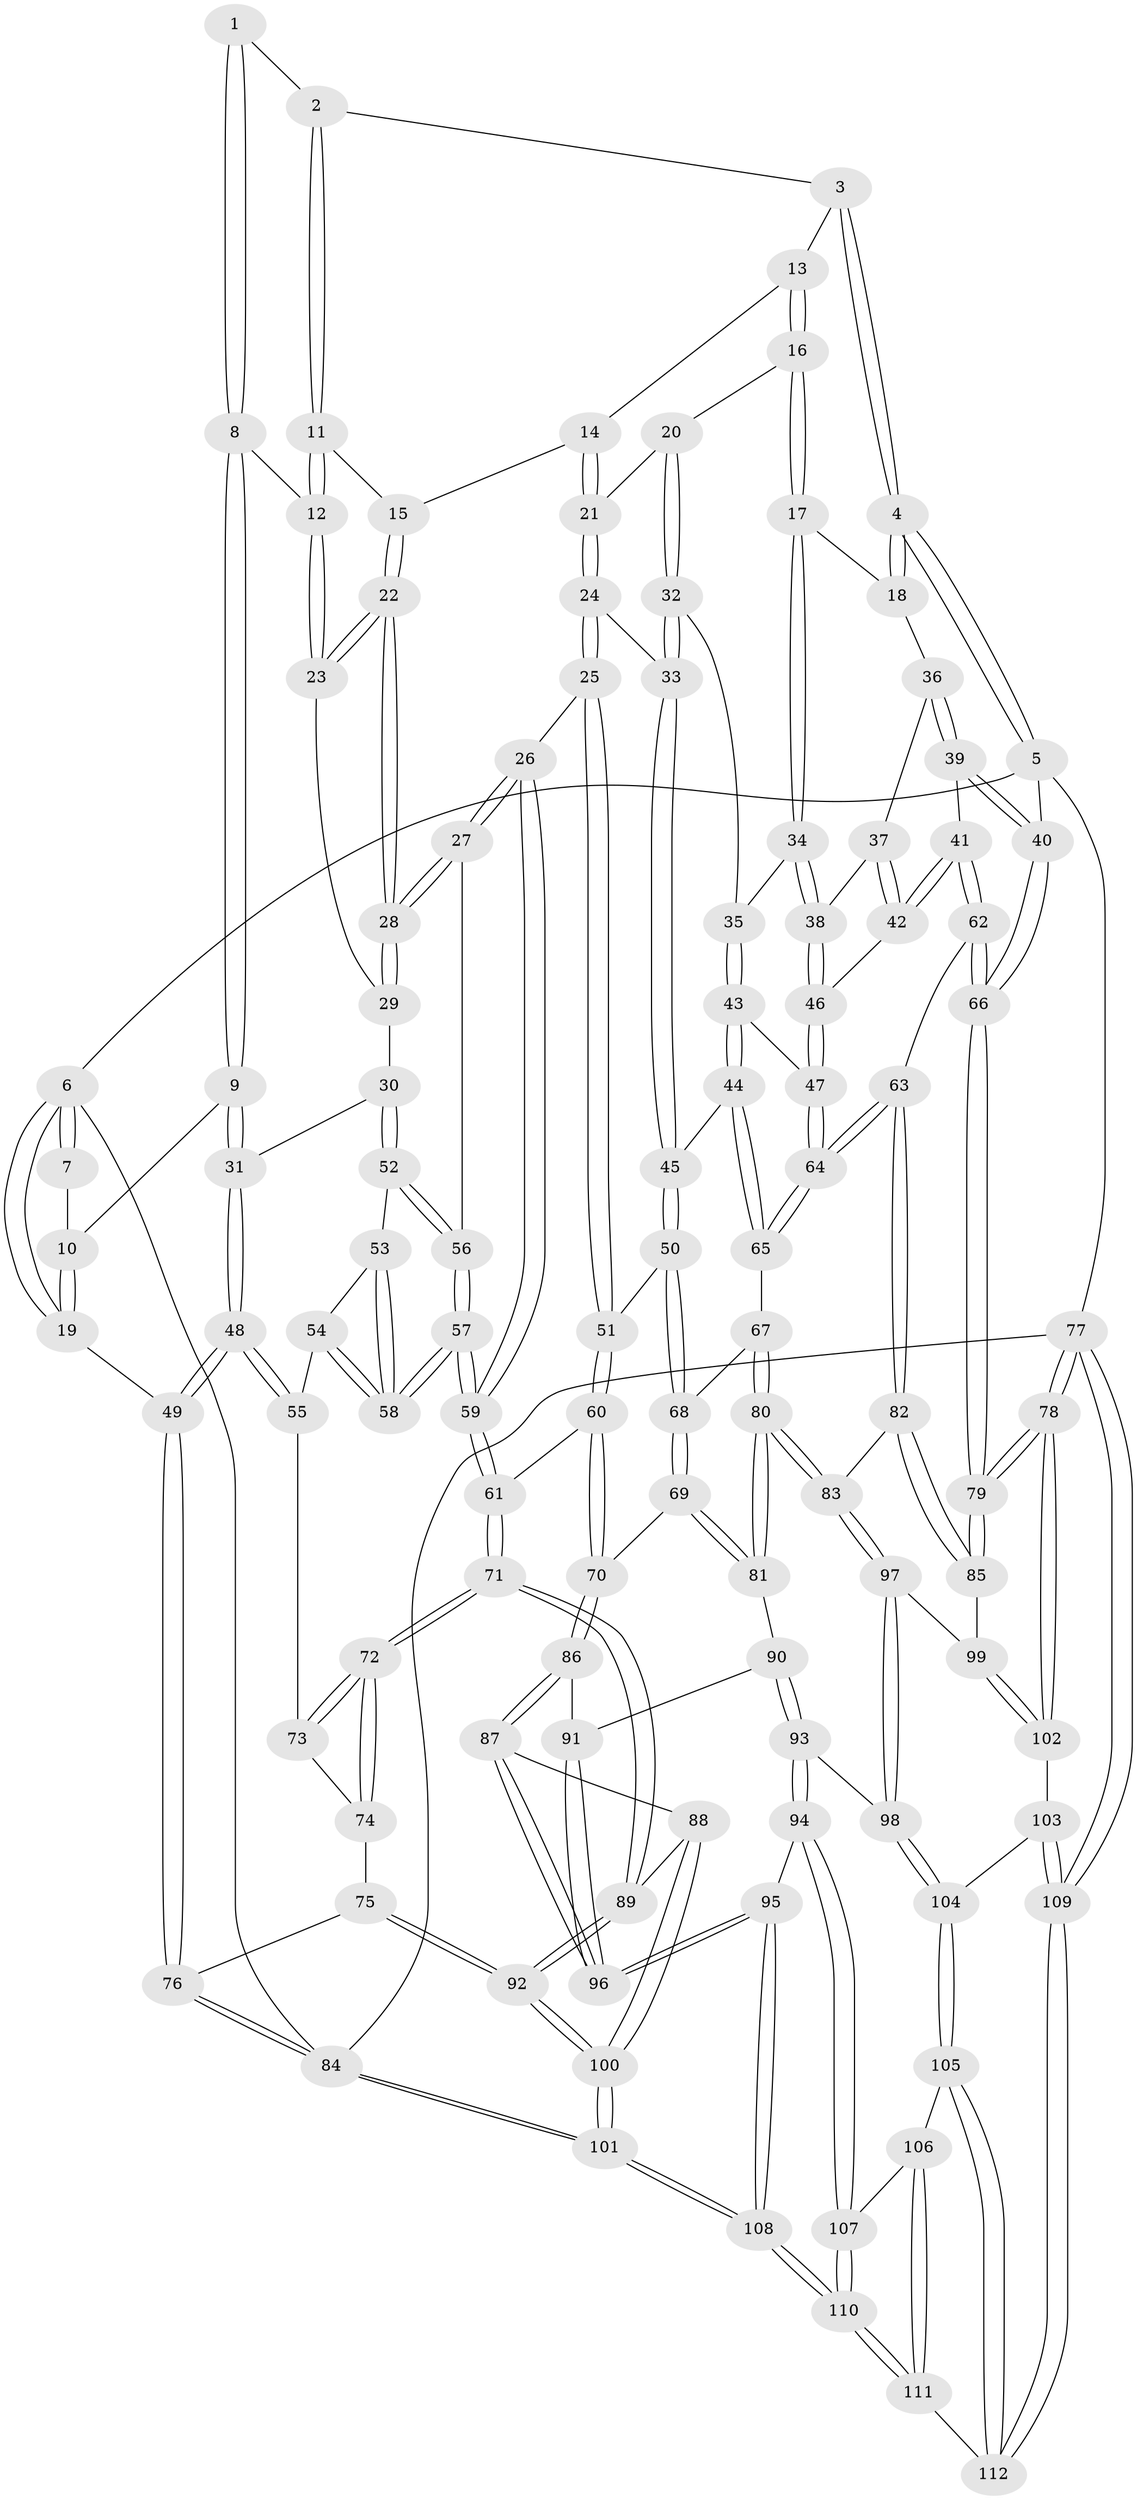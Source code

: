 // coarse degree distribution, {3: 0.36363636363636365, 4: 0.24242424242424243, 1: 0.030303030303030304, 7: 0.12121212121212122, 5: 0.15151515151515152, 8: 0.030303030303030304, 6: 0.06060606060606061}
// Generated by graph-tools (version 1.1) at 2025/04/03/04/25 22:04:58]
// undirected, 112 vertices, 277 edges
graph export_dot {
graph [start="1"]
  node [color=gray90,style=filled];
  1 [pos="+0.28547497157937346+0"];
  2 [pos="+0.4185480060336072+0"];
  3 [pos="+0.6055275916578146+0"];
  4 [pos="+1+0"];
  5 [pos="+1+0"];
  6 [pos="+0+0"];
  7 [pos="+0.05821352650750034+0"];
  8 [pos="+0.27239946107841395+0.04895399831396205"];
  9 [pos="+0.12323902530661643+0.17764635513992927"];
  10 [pos="+0.09136392592250363+0.06202453061048245"];
  11 [pos="+0.4214525724777313+0.11103336511993626"];
  12 [pos="+0.3376142012981334+0.123308489767671"];
  13 [pos="+0.6123197445751388+0"];
  14 [pos="+0.49828184427537386+0.11800480450300228"];
  15 [pos="+0.4462865547166218+0.12351464571819562"];
  16 [pos="+0.6809092247715596+0.08847762363633027"];
  17 [pos="+0.8311754038018183+0.1230241609786669"];
  18 [pos="+0.8417691421348347+0.12309406985724489"];
  19 [pos="+0+0.10401753611132172"];
  20 [pos="+0.6637842504045769+0.1328867821086674"];
  21 [pos="+0.5139608849557734+0.1377172825265427"];
  22 [pos="+0.42628024859687996+0.2630713284175477"];
  23 [pos="+0.3375765107373015+0.12353097691857516"];
  24 [pos="+0.5465679018376116+0.23776270469278749"];
  25 [pos="+0.4403431239589531+0.30637526931971576"];
  26 [pos="+0.4376684367162521+0.30531833822337967"];
  27 [pos="+0.43374447985828973+0.3029723724492724"];
  28 [pos="+0.4283385588788739+0.28310508220442804"];
  29 [pos="+0.31144310919356033+0.18017987425417276"];
  30 [pos="+0.24198914927593662+0.2552481204514411"];
  31 [pos="+0.12073716878615305+0.18611380382915654"];
  32 [pos="+0.6542971717715451+0.21002285793145423"];
  33 [pos="+0.5907039172420606+0.24148499272599414"];
  34 [pos="+0.7234616439834628+0.23162030637810954"];
  35 [pos="+0.660002574820387+0.21441082492113353"];
  36 [pos="+0.8500600496618247+0.16773632644598688"];
  37 [pos="+0.8424965709950005+0.20076206349224596"];
  38 [pos="+0.7628470884512343+0.263239491148722"];
  39 [pos="+1+0.2979750005693077"];
  40 [pos="+1+0.25752454174979095"];
  41 [pos="+0.9173149183854518+0.35780341738350985"];
  42 [pos="+0.8848920931231794+0.342658851290647"];
  43 [pos="+0.7014037503665642+0.3759671491265558"];
  44 [pos="+0.6753616059413815+0.3928866749294248"];
  45 [pos="+0.6215770040076707+0.40373167284199135"];
  46 [pos="+0.7811722014703391+0.34054862418121373"];
  47 [pos="+0.7443539088945357+0.36820053123650975"];
  48 [pos="+0+0.32129454863294915"];
  49 [pos="+0+0.32335415571741477"];
  50 [pos="+0.598555252017662+0.420901688880834"];
  51 [pos="+0.49119980093720356+0.3991957919419461"];
  52 [pos="+0.24219247991405082+0.2556160463106034"];
  53 [pos="+0.2370406422954769+0.27471044207887685"];
  54 [pos="+0.14109495638305353+0.41293573514154275"];
  55 [pos="+0.031892487799409355+0.39859817658287877"];
  56 [pos="+0.3465222490561787+0.31097833122142526"];
  57 [pos="+0.26140920100283493+0.47434649757644914"];
  58 [pos="+0.25627595017202903+0.4699949596849322"];
  59 [pos="+0.2895819314816951+0.5276839607143285"];
  60 [pos="+0.411564118820984+0.5322393766818388"];
  61 [pos="+0.2905260872930777+0.5302456848863059"];
  62 [pos="+0.8872089661939759+0.5183282336470206"];
  63 [pos="+0.8585867021438195+0.537844533824326"];
  64 [pos="+0.8212336183388508+0.5198542714974509"];
  65 [pos="+0.7371720703746207+0.5152649766271094"];
  66 [pos="+1+0.600623754214801"];
  67 [pos="+0.7062057141691018+0.5336644319022689"];
  68 [pos="+0.6023813402977248+0.4664204836696329"];
  69 [pos="+0.5762258549363901+0.5632015556915269"];
  70 [pos="+0.4623025482154649+0.5804368085653046"];
  71 [pos="+0.26334438736669874+0.576656762625214"];
  72 [pos="+0.24107907792777622+0.5767145288495926"];
  73 [pos="+0.06615073875792805+0.4816564805797637"];
  74 [pos="+0.08995690452302588+0.5957590787472196"];
  75 [pos="+0.07683176420901455+0.6115404046065757"];
  76 [pos="+0+0.5171102907883812"];
  77 [pos="+1+1"];
  78 [pos="+1+1"];
  79 [pos="+1+0.6986066858861174"];
  80 [pos="+0.6564879793159557+0.630883550064953"];
  81 [pos="+0.6425985224494942+0.6289666883618039"];
  82 [pos="+0.8576465558205771+0.5421966985771027"];
  83 [pos="+0.7062774722992774+0.6685407838610209"];
  84 [pos="+0+1"];
  85 [pos="+0.8919032007118682+0.7086167950406436"];
  86 [pos="+0.4663905319596887+0.6691798985870948"];
  87 [pos="+0.44331927674513993+0.7870077588258408"];
  88 [pos="+0.38962071068624593+0.776482157735966"];
  89 [pos="+0.2633539844046962+0.6311567455657344"];
  90 [pos="+0.6248599493193137+0.6457830961805501"];
  91 [pos="+0.5783201715084525+0.656982591276107"];
  92 [pos="+0.04779847467787398+0.8769831756599701"];
  93 [pos="+0.5956102637935181+0.6989855555986567"];
  94 [pos="+0.46913774671912495+0.8135805146645705"];
  95 [pos="+0.46812978994575505+0.8130591168008943"];
  96 [pos="+0.45254107892448153+0.7963284564966271"];
  97 [pos="+0.7206592576964693+0.704512311338911"];
  98 [pos="+0.6678068143101006+0.8155899752934935"];
  99 [pos="+0.8611132643493301+0.7432285866959467"];
  100 [pos="+0.0014062088985101141+0.9766885975925783"];
  101 [pos="+0+1"];
  102 [pos="+0.8605464014910486+0.8456342786797704"];
  103 [pos="+0.8226123411311175+0.8669001042017378"];
  104 [pos="+0.6387854071014775+0.9047540192743406"];
  105 [pos="+0.631247823030143+0.9113774676188451"];
  106 [pos="+0.5283098968127846+0.8577772707013389"];
  107 [pos="+0.4946874327431009+0.8352165057834542"];
  108 [pos="+0.10337609352893168+1"];
  109 [pos="+0.853767139492788+1"];
  110 [pos="+0.3099057677640364+1"];
  111 [pos="+0.3300739281085562+1"];
  112 [pos="+0.655192110436511+1"];
  1 -- 2;
  1 -- 8;
  1 -- 8;
  2 -- 3;
  2 -- 11;
  2 -- 11;
  3 -- 4;
  3 -- 4;
  3 -- 13;
  4 -- 5;
  4 -- 5;
  4 -- 18;
  4 -- 18;
  5 -- 6;
  5 -- 40;
  5 -- 77;
  6 -- 7;
  6 -- 7;
  6 -- 19;
  6 -- 19;
  6 -- 84;
  7 -- 10;
  8 -- 9;
  8 -- 9;
  8 -- 12;
  9 -- 10;
  9 -- 31;
  9 -- 31;
  10 -- 19;
  10 -- 19;
  11 -- 12;
  11 -- 12;
  11 -- 15;
  12 -- 23;
  12 -- 23;
  13 -- 14;
  13 -- 16;
  13 -- 16;
  14 -- 15;
  14 -- 21;
  14 -- 21;
  15 -- 22;
  15 -- 22;
  16 -- 17;
  16 -- 17;
  16 -- 20;
  17 -- 18;
  17 -- 34;
  17 -- 34;
  18 -- 36;
  19 -- 49;
  20 -- 21;
  20 -- 32;
  20 -- 32;
  21 -- 24;
  21 -- 24;
  22 -- 23;
  22 -- 23;
  22 -- 28;
  22 -- 28;
  23 -- 29;
  24 -- 25;
  24 -- 25;
  24 -- 33;
  25 -- 26;
  25 -- 51;
  25 -- 51;
  26 -- 27;
  26 -- 27;
  26 -- 59;
  26 -- 59;
  27 -- 28;
  27 -- 28;
  27 -- 56;
  28 -- 29;
  28 -- 29;
  29 -- 30;
  30 -- 31;
  30 -- 52;
  30 -- 52;
  31 -- 48;
  31 -- 48;
  32 -- 33;
  32 -- 33;
  32 -- 35;
  33 -- 45;
  33 -- 45;
  34 -- 35;
  34 -- 38;
  34 -- 38;
  35 -- 43;
  35 -- 43;
  36 -- 37;
  36 -- 39;
  36 -- 39;
  37 -- 38;
  37 -- 42;
  37 -- 42;
  38 -- 46;
  38 -- 46;
  39 -- 40;
  39 -- 40;
  39 -- 41;
  40 -- 66;
  40 -- 66;
  41 -- 42;
  41 -- 42;
  41 -- 62;
  41 -- 62;
  42 -- 46;
  43 -- 44;
  43 -- 44;
  43 -- 47;
  44 -- 45;
  44 -- 65;
  44 -- 65;
  45 -- 50;
  45 -- 50;
  46 -- 47;
  46 -- 47;
  47 -- 64;
  47 -- 64;
  48 -- 49;
  48 -- 49;
  48 -- 55;
  48 -- 55;
  49 -- 76;
  49 -- 76;
  50 -- 51;
  50 -- 68;
  50 -- 68;
  51 -- 60;
  51 -- 60;
  52 -- 53;
  52 -- 56;
  52 -- 56;
  53 -- 54;
  53 -- 58;
  53 -- 58;
  54 -- 55;
  54 -- 58;
  54 -- 58;
  55 -- 73;
  56 -- 57;
  56 -- 57;
  57 -- 58;
  57 -- 58;
  57 -- 59;
  57 -- 59;
  59 -- 61;
  59 -- 61;
  60 -- 61;
  60 -- 70;
  60 -- 70;
  61 -- 71;
  61 -- 71;
  62 -- 63;
  62 -- 66;
  62 -- 66;
  63 -- 64;
  63 -- 64;
  63 -- 82;
  63 -- 82;
  64 -- 65;
  64 -- 65;
  65 -- 67;
  66 -- 79;
  66 -- 79;
  67 -- 68;
  67 -- 80;
  67 -- 80;
  68 -- 69;
  68 -- 69;
  69 -- 70;
  69 -- 81;
  69 -- 81;
  70 -- 86;
  70 -- 86;
  71 -- 72;
  71 -- 72;
  71 -- 89;
  71 -- 89;
  72 -- 73;
  72 -- 73;
  72 -- 74;
  72 -- 74;
  73 -- 74;
  74 -- 75;
  75 -- 76;
  75 -- 92;
  75 -- 92;
  76 -- 84;
  76 -- 84;
  77 -- 78;
  77 -- 78;
  77 -- 109;
  77 -- 109;
  77 -- 84;
  78 -- 79;
  78 -- 79;
  78 -- 102;
  78 -- 102;
  79 -- 85;
  79 -- 85;
  80 -- 81;
  80 -- 81;
  80 -- 83;
  80 -- 83;
  81 -- 90;
  82 -- 83;
  82 -- 85;
  82 -- 85;
  83 -- 97;
  83 -- 97;
  84 -- 101;
  84 -- 101;
  85 -- 99;
  86 -- 87;
  86 -- 87;
  86 -- 91;
  87 -- 88;
  87 -- 96;
  87 -- 96;
  88 -- 89;
  88 -- 100;
  88 -- 100;
  89 -- 92;
  89 -- 92;
  90 -- 91;
  90 -- 93;
  90 -- 93;
  91 -- 96;
  91 -- 96;
  92 -- 100;
  92 -- 100;
  93 -- 94;
  93 -- 94;
  93 -- 98;
  94 -- 95;
  94 -- 107;
  94 -- 107;
  95 -- 96;
  95 -- 96;
  95 -- 108;
  95 -- 108;
  97 -- 98;
  97 -- 98;
  97 -- 99;
  98 -- 104;
  98 -- 104;
  99 -- 102;
  99 -- 102;
  100 -- 101;
  100 -- 101;
  101 -- 108;
  101 -- 108;
  102 -- 103;
  103 -- 104;
  103 -- 109;
  103 -- 109;
  104 -- 105;
  104 -- 105;
  105 -- 106;
  105 -- 112;
  105 -- 112;
  106 -- 107;
  106 -- 111;
  106 -- 111;
  107 -- 110;
  107 -- 110;
  108 -- 110;
  108 -- 110;
  109 -- 112;
  109 -- 112;
  110 -- 111;
  110 -- 111;
  111 -- 112;
}
